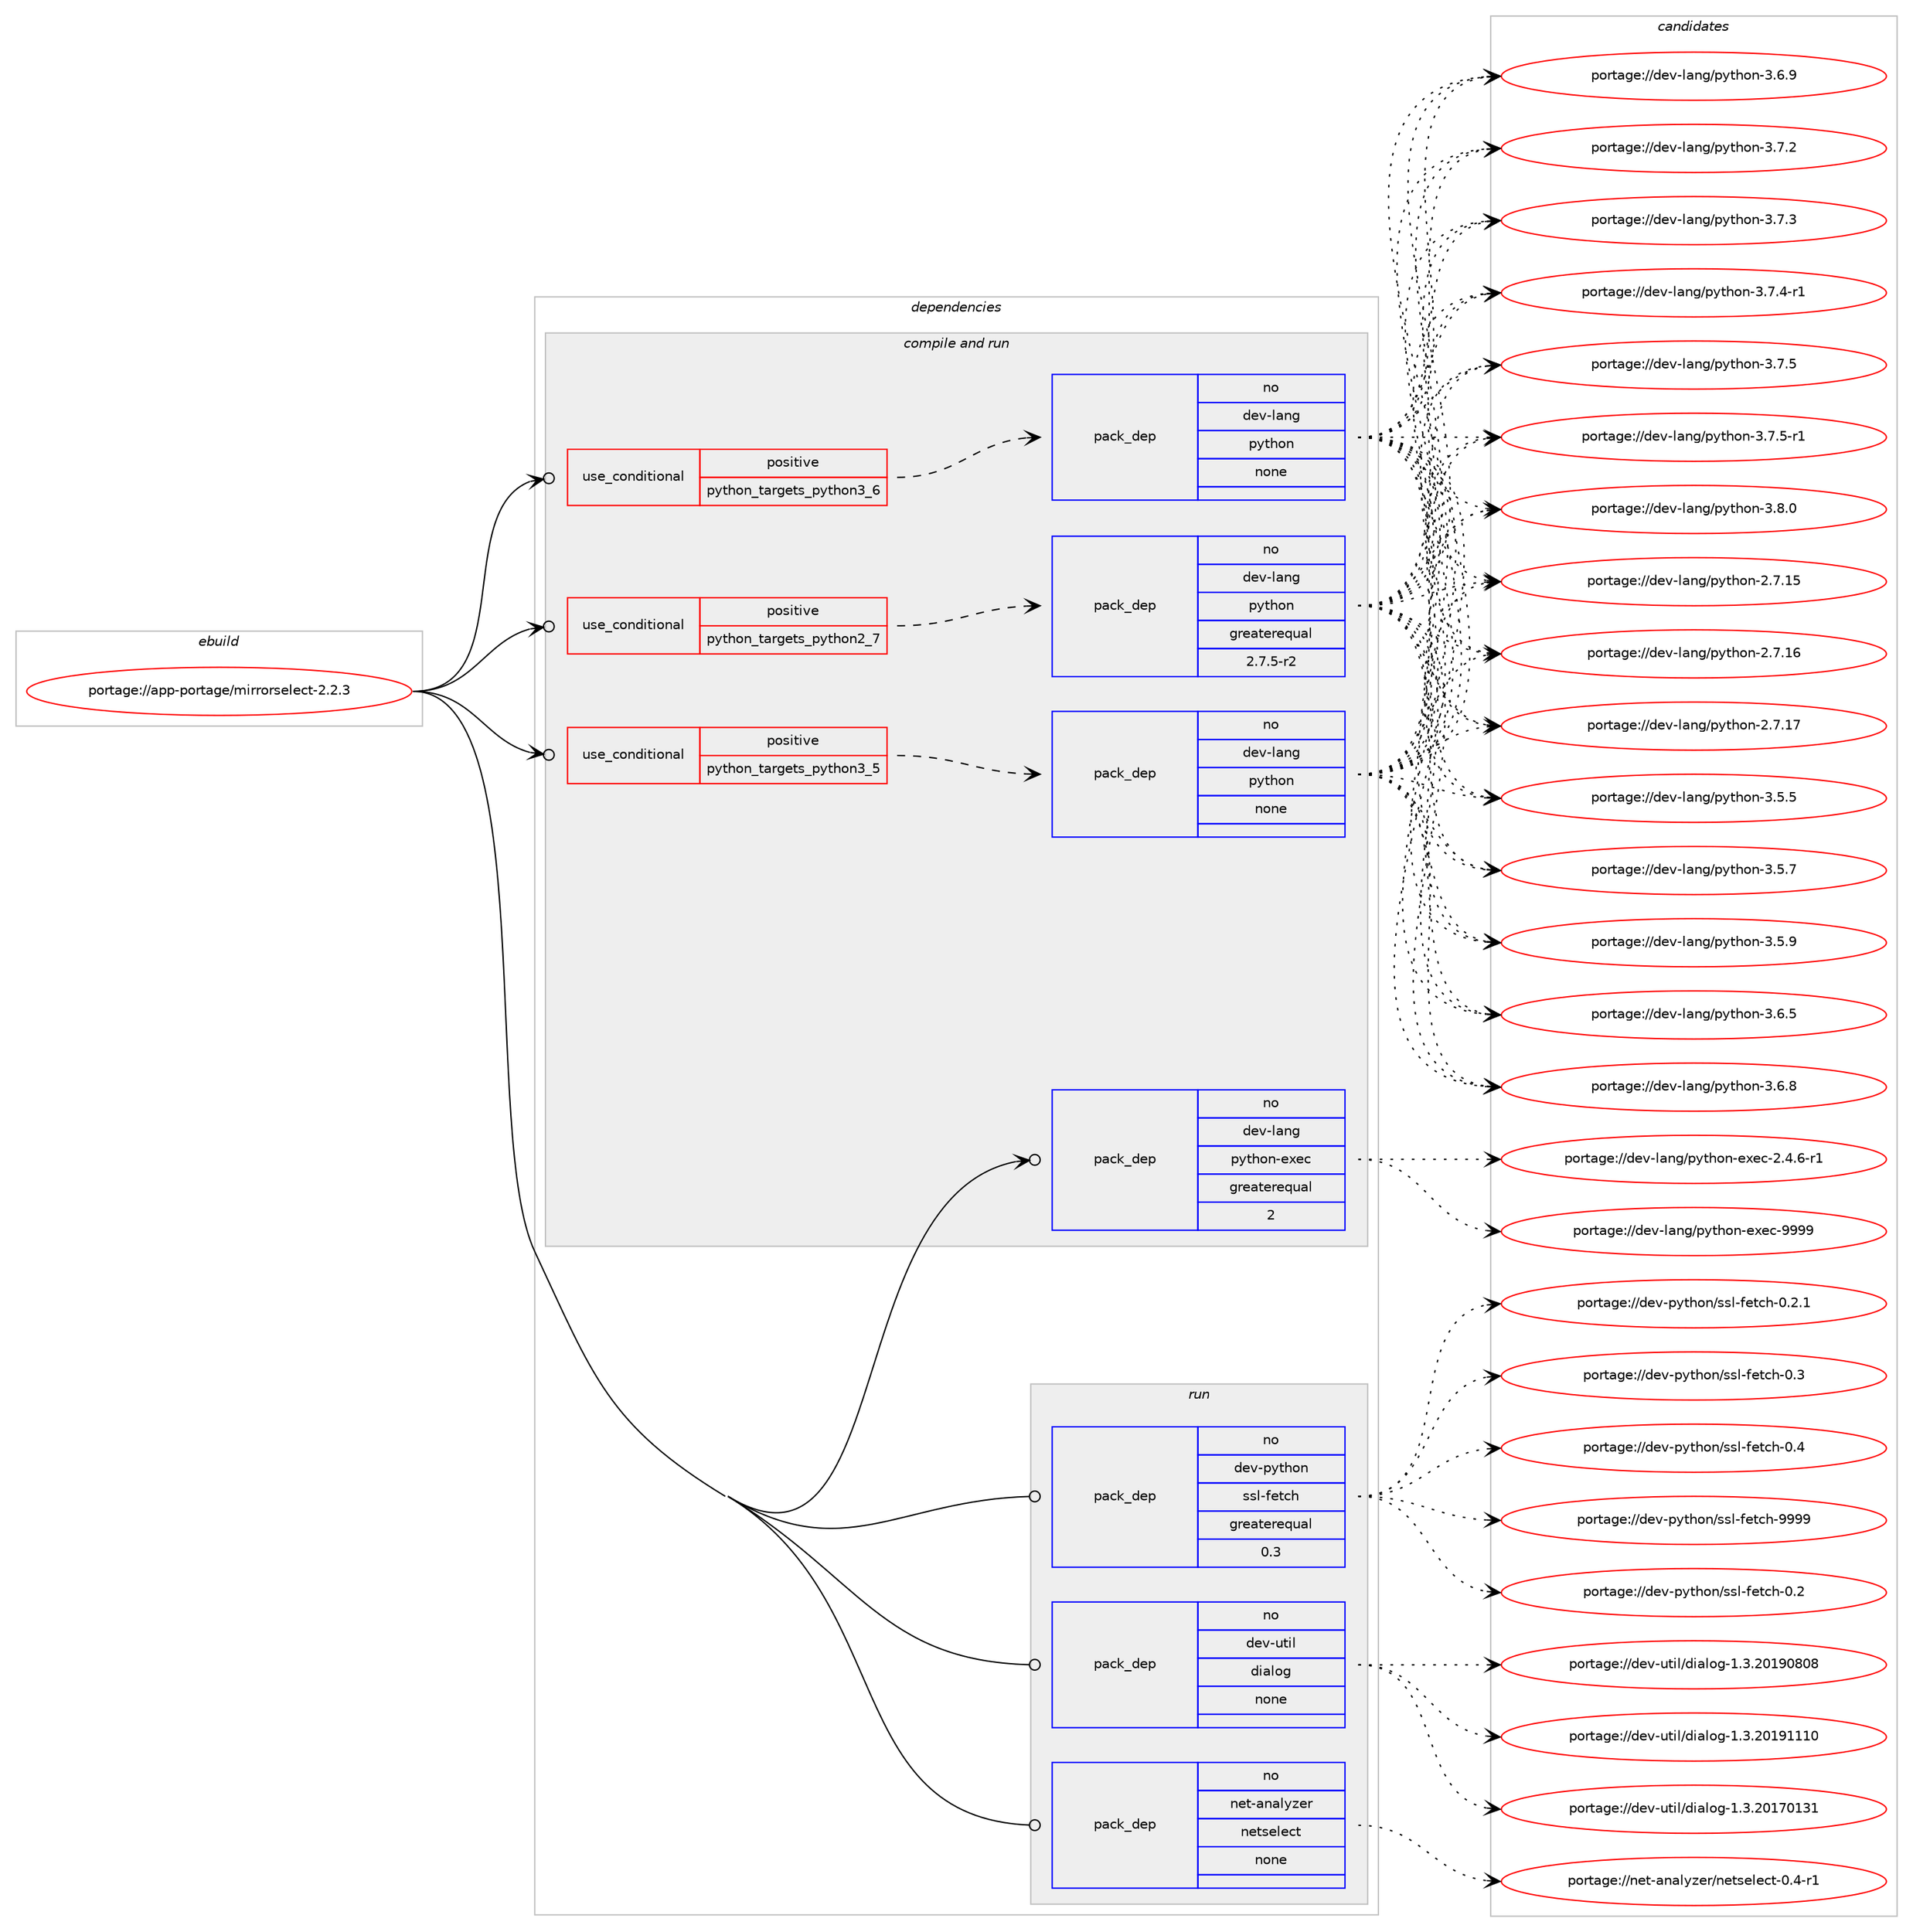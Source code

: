 digraph prolog {

# *************
# Graph options
# *************

newrank=true;
concentrate=true;
compound=true;
graph [rankdir=LR,fontname=Helvetica,fontsize=10,ranksep=1.5];#, ranksep=2.5, nodesep=0.2];
edge  [arrowhead=vee];
node  [fontname=Helvetica,fontsize=10];

# **********
# The ebuild
# **********

subgraph cluster_leftcol {
color=gray;
rank=same;
label=<<i>ebuild</i>>;
id [label="portage://app-portage/mirrorselect-2.2.3", color=red, width=4, href="../app-portage/mirrorselect-2.2.3.svg"];
}

# ****************
# The dependencies
# ****************

subgraph cluster_midcol {
color=gray;
label=<<i>dependencies</i>>;
subgraph cluster_compile {
fillcolor="#eeeeee";
style=filled;
label=<<i>compile</i>>;
}
subgraph cluster_compileandrun {
fillcolor="#eeeeee";
style=filled;
label=<<i>compile and run</i>>;
subgraph cond10336 {
dependency41979 [label=<<TABLE BORDER="0" CELLBORDER="1" CELLSPACING="0" CELLPADDING="4"><TR><TD ROWSPAN="3" CELLPADDING="10">use_conditional</TD></TR><TR><TD>positive</TD></TR><TR><TD>python_targets_python2_7</TD></TR></TABLE>>, shape=none, color=red];
subgraph pack30946 {
dependency41980 [label=<<TABLE BORDER="0" CELLBORDER="1" CELLSPACING="0" CELLPADDING="4" WIDTH="220"><TR><TD ROWSPAN="6" CELLPADDING="30">pack_dep</TD></TR><TR><TD WIDTH="110">no</TD></TR><TR><TD>dev-lang</TD></TR><TR><TD>python</TD></TR><TR><TD>greaterequal</TD></TR><TR><TD>2.7.5-r2</TD></TR></TABLE>>, shape=none, color=blue];
}
dependency41979:e -> dependency41980:w [weight=20,style="dashed",arrowhead="vee"];
}
id:e -> dependency41979:w [weight=20,style="solid",arrowhead="odotvee"];
subgraph cond10337 {
dependency41981 [label=<<TABLE BORDER="0" CELLBORDER="1" CELLSPACING="0" CELLPADDING="4"><TR><TD ROWSPAN="3" CELLPADDING="10">use_conditional</TD></TR><TR><TD>positive</TD></TR><TR><TD>python_targets_python3_5</TD></TR></TABLE>>, shape=none, color=red];
subgraph pack30947 {
dependency41982 [label=<<TABLE BORDER="0" CELLBORDER="1" CELLSPACING="0" CELLPADDING="4" WIDTH="220"><TR><TD ROWSPAN="6" CELLPADDING="30">pack_dep</TD></TR><TR><TD WIDTH="110">no</TD></TR><TR><TD>dev-lang</TD></TR><TR><TD>python</TD></TR><TR><TD>none</TD></TR><TR><TD></TD></TR></TABLE>>, shape=none, color=blue];
}
dependency41981:e -> dependency41982:w [weight=20,style="dashed",arrowhead="vee"];
}
id:e -> dependency41981:w [weight=20,style="solid",arrowhead="odotvee"];
subgraph cond10338 {
dependency41983 [label=<<TABLE BORDER="0" CELLBORDER="1" CELLSPACING="0" CELLPADDING="4"><TR><TD ROWSPAN="3" CELLPADDING="10">use_conditional</TD></TR><TR><TD>positive</TD></TR><TR><TD>python_targets_python3_6</TD></TR></TABLE>>, shape=none, color=red];
subgraph pack30948 {
dependency41984 [label=<<TABLE BORDER="0" CELLBORDER="1" CELLSPACING="0" CELLPADDING="4" WIDTH="220"><TR><TD ROWSPAN="6" CELLPADDING="30">pack_dep</TD></TR><TR><TD WIDTH="110">no</TD></TR><TR><TD>dev-lang</TD></TR><TR><TD>python</TD></TR><TR><TD>none</TD></TR><TR><TD></TD></TR></TABLE>>, shape=none, color=blue];
}
dependency41983:e -> dependency41984:w [weight=20,style="dashed",arrowhead="vee"];
}
id:e -> dependency41983:w [weight=20,style="solid",arrowhead="odotvee"];
subgraph pack30949 {
dependency41985 [label=<<TABLE BORDER="0" CELLBORDER="1" CELLSPACING="0" CELLPADDING="4" WIDTH="220"><TR><TD ROWSPAN="6" CELLPADDING="30">pack_dep</TD></TR><TR><TD WIDTH="110">no</TD></TR><TR><TD>dev-lang</TD></TR><TR><TD>python-exec</TD></TR><TR><TD>greaterequal</TD></TR><TR><TD>2</TD></TR></TABLE>>, shape=none, color=blue];
}
id:e -> dependency41985:w [weight=20,style="solid",arrowhead="odotvee"];
}
subgraph cluster_run {
fillcolor="#eeeeee";
style=filled;
label=<<i>run</i>>;
subgraph pack30950 {
dependency41986 [label=<<TABLE BORDER="0" CELLBORDER="1" CELLSPACING="0" CELLPADDING="4" WIDTH="220"><TR><TD ROWSPAN="6" CELLPADDING="30">pack_dep</TD></TR><TR><TD WIDTH="110">no</TD></TR><TR><TD>dev-python</TD></TR><TR><TD>ssl-fetch</TD></TR><TR><TD>greaterequal</TD></TR><TR><TD>0.3</TD></TR></TABLE>>, shape=none, color=blue];
}
id:e -> dependency41986:w [weight=20,style="solid",arrowhead="odot"];
subgraph pack30951 {
dependency41987 [label=<<TABLE BORDER="0" CELLBORDER="1" CELLSPACING="0" CELLPADDING="4" WIDTH="220"><TR><TD ROWSPAN="6" CELLPADDING="30">pack_dep</TD></TR><TR><TD WIDTH="110">no</TD></TR><TR><TD>dev-util</TD></TR><TR><TD>dialog</TD></TR><TR><TD>none</TD></TR><TR><TD></TD></TR></TABLE>>, shape=none, color=blue];
}
id:e -> dependency41987:w [weight=20,style="solid",arrowhead="odot"];
subgraph pack30952 {
dependency41988 [label=<<TABLE BORDER="0" CELLBORDER="1" CELLSPACING="0" CELLPADDING="4" WIDTH="220"><TR><TD ROWSPAN="6" CELLPADDING="30">pack_dep</TD></TR><TR><TD WIDTH="110">no</TD></TR><TR><TD>net-analyzer</TD></TR><TR><TD>netselect</TD></TR><TR><TD>none</TD></TR><TR><TD></TD></TR></TABLE>>, shape=none, color=blue];
}
id:e -> dependency41988:w [weight=20,style="solid",arrowhead="odot"];
}
}

# **************
# The candidates
# **************

subgraph cluster_choices {
rank=same;
color=gray;
label=<<i>candidates</i>>;

subgraph choice30946 {
color=black;
nodesep=1;
choiceportage10010111845108971101034711212111610411111045504655464953 [label="portage://dev-lang/python-2.7.15", color=red, width=4,href="../dev-lang/python-2.7.15.svg"];
choiceportage10010111845108971101034711212111610411111045504655464954 [label="portage://dev-lang/python-2.7.16", color=red, width=4,href="../dev-lang/python-2.7.16.svg"];
choiceportage10010111845108971101034711212111610411111045504655464955 [label="portage://dev-lang/python-2.7.17", color=red, width=4,href="../dev-lang/python-2.7.17.svg"];
choiceportage100101118451089711010347112121116104111110455146534653 [label="portage://dev-lang/python-3.5.5", color=red, width=4,href="../dev-lang/python-3.5.5.svg"];
choiceportage100101118451089711010347112121116104111110455146534655 [label="portage://dev-lang/python-3.5.7", color=red, width=4,href="../dev-lang/python-3.5.7.svg"];
choiceportage100101118451089711010347112121116104111110455146534657 [label="portage://dev-lang/python-3.5.9", color=red, width=4,href="../dev-lang/python-3.5.9.svg"];
choiceportage100101118451089711010347112121116104111110455146544653 [label="portage://dev-lang/python-3.6.5", color=red, width=4,href="../dev-lang/python-3.6.5.svg"];
choiceportage100101118451089711010347112121116104111110455146544656 [label="portage://dev-lang/python-3.6.8", color=red, width=4,href="../dev-lang/python-3.6.8.svg"];
choiceportage100101118451089711010347112121116104111110455146544657 [label="portage://dev-lang/python-3.6.9", color=red, width=4,href="../dev-lang/python-3.6.9.svg"];
choiceportage100101118451089711010347112121116104111110455146554650 [label="portage://dev-lang/python-3.7.2", color=red, width=4,href="../dev-lang/python-3.7.2.svg"];
choiceportage100101118451089711010347112121116104111110455146554651 [label="portage://dev-lang/python-3.7.3", color=red, width=4,href="../dev-lang/python-3.7.3.svg"];
choiceportage1001011184510897110103471121211161041111104551465546524511449 [label="portage://dev-lang/python-3.7.4-r1", color=red, width=4,href="../dev-lang/python-3.7.4-r1.svg"];
choiceportage100101118451089711010347112121116104111110455146554653 [label="portage://dev-lang/python-3.7.5", color=red, width=4,href="../dev-lang/python-3.7.5.svg"];
choiceportage1001011184510897110103471121211161041111104551465546534511449 [label="portage://dev-lang/python-3.7.5-r1", color=red, width=4,href="../dev-lang/python-3.7.5-r1.svg"];
choiceportage100101118451089711010347112121116104111110455146564648 [label="portage://dev-lang/python-3.8.0", color=red, width=4,href="../dev-lang/python-3.8.0.svg"];
dependency41980:e -> choiceportage10010111845108971101034711212111610411111045504655464953:w [style=dotted,weight="100"];
dependency41980:e -> choiceportage10010111845108971101034711212111610411111045504655464954:w [style=dotted,weight="100"];
dependency41980:e -> choiceportage10010111845108971101034711212111610411111045504655464955:w [style=dotted,weight="100"];
dependency41980:e -> choiceportage100101118451089711010347112121116104111110455146534653:w [style=dotted,weight="100"];
dependency41980:e -> choiceportage100101118451089711010347112121116104111110455146534655:w [style=dotted,weight="100"];
dependency41980:e -> choiceportage100101118451089711010347112121116104111110455146534657:w [style=dotted,weight="100"];
dependency41980:e -> choiceportage100101118451089711010347112121116104111110455146544653:w [style=dotted,weight="100"];
dependency41980:e -> choiceportage100101118451089711010347112121116104111110455146544656:w [style=dotted,weight="100"];
dependency41980:e -> choiceportage100101118451089711010347112121116104111110455146544657:w [style=dotted,weight="100"];
dependency41980:e -> choiceportage100101118451089711010347112121116104111110455146554650:w [style=dotted,weight="100"];
dependency41980:e -> choiceportage100101118451089711010347112121116104111110455146554651:w [style=dotted,weight="100"];
dependency41980:e -> choiceportage1001011184510897110103471121211161041111104551465546524511449:w [style=dotted,weight="100"];
dependency41980:e -> choiceportage100101118451089711010347112121116104111110455146554653:w [style=dotted,weight="100"];
dependency41980:e -> choiceportage1001011184510897110103471121211161041111104551465546534511449:w [style=dotted,weight="100"];
dependency41980:e -> choiceportage100101118451089711010347112121116104111110455146564648:w [style=dotted,weight="100"];
}
subgraph choice30947 {
color=black;
nodesep=1;
choiceportage10010111845108971101034711212111610411111045504655464953 [label="portage://dev-lang/python-2.7.15", color=red, width=4,href="../dev-lang/python-2.7.15.svg"];
choiceportage10010111845108971101034711212111610411111045504655464954 [label="portage://dev-lang/python-2.7.16", color=red, width=4,href="../dev-lang/python-2.7.16.svg"];
choiceportage10010111845108971101034711212111610411111045504655464955 [label="portage://dev-lang/python-2.7.17", color=red, width=4,href="../dev-lang/python-2.7.17.svg"];
choiceportage100101118451089711010347112121116104111110455146534653 [label="portage://dev-lang/python-3.5.5", color=red, width=4,href="../dev-lang/python-3.5.5.svg"];
choiceportage100101118451089711010347112121116104111110455146534655 [label="portage://dev-lang/python-3.5.7", color=red, width=4,href="../dev-lang/python-3.5.7.svg"];
choiceportage100101118451089711010347112121116104111110455146534657 [label="portage://dev-lang/python-3.5.9", color=red, width=4,href="../dev-lang/python-3.5.9.svg"];
choiceportage100101118451089711010347112121116104111110455146544653 [label="portage://dev-lang/python-3.6.5", color=red, width=4,href="../dev-lang/python-3.6.5.svg"];
choiceportage100101118451089711010347112121116104111110455146544656 [label="portage://dev-lang/python-3.6.8", color=red, width=4,href="../dev-lang/python-3.6.8.svg"];
choiceportage100101118451089711010347112121116104111110455146544657 [label="portage://dev-lang/python-3.6.9", color=red, width=4,href="../dev-lang/python-3.6.9.svg"];
choiceportage100101118451089711010347112121116104111110455146554650 [label="portage://dev-lang/python-3.7.2", color=red, width=4,href="../dev-lang/python-3.7.2.svg"];
choiceportage100101118451089711010347112121116104111110455146554651 [label="portage://dev-lang/python-3.7.3", color=red, width=4,href="../dev-lang/python-3.7.3.svg"];
choiceportage1001011184510897110103471121211161041111104551465546524511449 [label="portage://dev-lang/python-3.7.4-r1", color=red, width=4,href="../dev-lang/python-3.7.4-r1.svg"];
choiceportage100101118451089711010347112121116104111110455146554653 [label="portage://dev-lang/python-3.7.5", color=red, width=4,href="../dev-lang/python-3.7.5.svg"];
choiceportage1001011184510897110103471121211161041111104551465546534511449 [label="portage://dev-lang/python-3.7.5-r1", color=red, width=4,href="../dev-lang/python-3.7.5-r1.svg"];
choiceportage100101118451089711010347112121116104111110455146564648 [label="portage://dev-lang/python-3.8.0", color=red, width=4,href="../dev-lang/python-3.8.0.svg"];
dependency41982:e -> choiceportage10010111845108971101034711212111610411111045504655464953:w [style=dotted,weight="100"];
dependency41982:e -> choiceportage10010111845108971101034711212111610411111045504655464954:w [style=dotted,weight="100"];
dependency41982:e -> choiceportage10010111845108971101034711212111610411111045504655464955:w [style=dotted,weight="100"];
dependency41982:e -> choiceportage100101118451089711010347112121116104111110455146534653:w [style=dotted,weight="100"];
dependency41982:e -> choiceportage100101118451089711010347112121116104111110455146534655:w [style=dotted,weight="100"];
dependency41982:e -> choiceportage100101118451089711010347112121116104111110455146534657:w [style=dotted,weight="100"];
dependency41982:e -> choiceportage100101118451089711010347112121116104111110455146544653:w [style=dotted,weight="100"];
dependency41982:e -> choiceportage100101118451089711010347112121116104111110455146544656:w [style=dotted,weight="100"];
dependency41982:e -> choiceportage100101118451089711010347112121116104111110455146544657:w [style=dotted,weight="100"];
dependency41982:e -> choiceportage100101118451089711010347112121116104111110455146554650:w [style=dotted,weight="100"];
dependency41982:e -> choiceportage100101118451089711010347112121116104111110455146554651:w [style=dotted,weight="100"];
dependency41982:e -> choiceportage1001011184510897110103471121211161041111104551465546524511449:w [style=dotted,weight="100"];
dependency41982:e -> choiceportage100101118451089711010347112121116104111110455146554653:w [style=dotted,weight="100"];
dependency41982:e -> choiceportage1001011184510897110103471121211161041111104551465546534511449:w [style=dotted,weight="100"];
dependency41982:e -> choiceportage100101118451089711010347112121116104111110455146564648:w [style=dotted,weight="100"];
}
subgraph choice30948 {
color=black;
nodesep=1;
choiceportage10010111845108971101034711212111610411111045504655464953 [label="portage://dev-lang/python-2.7.15", color=red, width=4,href="../dev-lang/python-2.7.15.svg"];
choiceportage10010111845108971101034711212111610411111045504655464954 [label="portage://dev-lang/python-2.7.16", color=red, width=4,href="../dev-lang/python-2.7.16.svg"];
choiceportage10010111845108971101034711212111610411111045504655464955 [label="portage://dev-lang/python-2.7.17", color=red, width=4,href="../dev-lang/python-2.7.17.svg"];
choiceportage100101118451089711010347112121116104111110455146534653 [label="portage://dev-lang/python-3.5.5", color=red, width=4,href="../dev-lang/python-3.5.5.svg"];
choiceportage100101118451089711010347112121116104111110455146534655 [label="portage://dev-lang/python-3.5.7", color=red, width=4,href="../dev-lang/python-3.5.7.svg"];
choiceportage100101118451089711010347112121116104111110455146534657 [label="portage://dev-lang/python-3.5.9", color=red, width=4,href="../dev-lang/python-3.5.9.svg"];
choiceportage100101118451089711010347112121116104111110455146544653 [label="portage://dev-lang/python-3.6.5", color=red, width=4,href="../dev-lang/python-3.6.5.svg"];
choiceportage100101118451089711010347112121116104111110455146544656 [label="portage://dev-lang/python-3.6.8", color=red, width=4,href="../dev-lang/python-3.6.8.svg"];
choiceportage100101118451089711010347112121116104111110455146544657 [label="portage://dev-lang/python-3.6.9", color=red, width=4,href="../dev-lang/python-3.6.9.svg"];
choiceportage100101118451089711010347112121116104111110455146554650 [label="portage://dev-lang/python-3.7.2", color=red, width=4,href="../dev-lang/python-3.7.2.svg"];
choiceportage100101118451089711010347112121116104111110455146554651 [label="portage://dev-lang/python-3.7.3", color=red, width=4,href="../dev-lang/python-3.7.3.svg"];
choiceportage1001011184510897110103471121211161041111104551465546524511449 [label="portage://dev-lang/python-3.7.4-r1", color=red, width=4,href="../dev-lang/python-3.7.4-r1.svg"];
choiceportage100101118451089711010347112121116104111110455146554653 [label="portage://dev-lang/python-3.7.5", color=red, width=4,href="../dev-lang/python-3.7.5.svg"];
choiceportage1001011184510897110103471121211161041111104551465546534511449 [label="portage://dev-lang/python-3.7.5-r1", color=red, width=4,href="../dev-lang/python-3.7.5-r1.svg"];
choiceportage100101118451089711010347112121116104111110455146564648 [label="portage://dev-lang/python-3.8.0", color=red, width=4,href="../dev-lang/python-3.8.0.svg"];
dependency41984:e -> choiceportage10010111845108971101034711212111610411111045504655464953:w [style=dotted,weight="100"];
dependency41984:e -> choiceportage10010111845108971101034711212111610411111045504655464954:w [style=dotted,weight="100"];
dependency41984:e -> choiceportage10010111845108971101034711212111610411111045504655464955:w [style=dotted,weight="100"];
dependency41984:e -> choiceportage100101118451089711010347112121116104111110455146534653:w [style=dotted,weight="100"];
dependency41984:e -> choiceportage100101118451089711010347112121116104111110455146534655:w [style=dotted,weight="100"];
dependency41984:e -> choiceportage100101118451089711010347112121116104111110455146534657:w [style=dotted,weight="100"];
dependency41984:e -> choiceportage100101118451089711010347112121116104111110455146544653:w [style=dotted,weight="100"];
dependency41984:e -> choiceportage100101118451089711010347112121116104111110455146544656:w [style=dotted,weight="100"];
dependency41984:e -> choiceportage100101118451089711010347112121116104111110455146544657:w [style=dotted,weight="100"];
dependency41984:e -> choiceportage100101118451089711010347112121116104111110455146554650:w [style=dotted,weight="100"];
dependency41984:e -> choiceportage100101118451089711010347112121116104111110455146554651:w [style=dotted,weight="100"];
dependency41984:e -> choiceportage1001011184510897110103471121211161041111104551465546524511449:w [style=dotted,weight="100"];
dependency41984:e -> choiceportage100101118451089711010347112121116104111110455146554653:w [style=dotted,weight="100"];
dependency41984:e -> choiceportage1001011184510897110103471121211161041111104551465546534511449:w [style=dotted,weight="100"];
dependency41984:e -> choiceportage100101118451089711010347112121116104111110455146564648:w [style=dotted,weight="100"];
}
subgraph choice30949 {
color=black;
nodesep=1;
choiceportage10010111845108971101034711212111610411111045101120101994550465246544511449 [label="portage://dev-lang/python-exec-2.4.6-r1", color=red, width=4,href="../dev-lang/python-exec-2.4.6-r1.svg"];
choiceportage10010111845108971101034711212111610411111045101120101994557575757 [label="portage://dev-lang/python-exec-9999", color=red, width=4,href="../dev-lang/python-exec-9999.svg"];
dependency41985:e -> choiceportage10010111845108971101034711212111610411111045101120101994550465246544511449:w [style=dotted,weight="100"];
dependency41985:e -> choiceportage10010111845108971101034711212111610411111045101120101994557575757:w [style=dotted,weight="100"];
}
subgraph choice30950 {
color=black;
nodesep=1;
choiceportage1001011184511212111610411111047115115108451021011169910445484650 [label="portage://dev-python/ssl-fetch-0.2", color=red, width=4,href="../dev-python/ssl-fetch-0.2.svg"];
choiceportage10010111845112121116104111110471151151084510210111699104454846504649 [label="portage://dev-python/ssl-fetch-0.2.1", color=red, width=4,href="../dev-python/ssl-fetch-0.2.1.svg"];
choiceportage1001011184511212111610411111047115115108451021011169910445484651 [label="portage://dev-python/ssl-fetch-0.3", color=red, width=4,href="../dev-python/ssl-fetch-0.3.svg"];
choiceportage1001011184511212111610411111047115115108451021011169910445484652 [label="portage://dev-python/ssl-fetch-0.4", color=red, width=4,href="../dev-python/ssl-fetch-0.4.svg"];
choiceportage100101118451121211161041111104711511510845102101116991044557575757 [label="portage://dev-python/ssl-fetch-9999", color=red, width=4,href="../dev-python/ssl-fetch-9999.svg"];
dependency41986:e -> choiceportage1001011184511212111610411111047115115108451021011169910445484650:w [style=dotted,weight="100"];
dependency41986:e -> choiceportage10010111845112121116104111110471151151084510210111699104454846504649:w [style=dotted,weight="100"];
dependency41986:e -> choiceportage1001011184511212111610411111047115115108451021011169910445484651:w [style=dotted,weight="100"];
dependency41986:e -> choiceportage1001011184511212111610411111047115115108451021011169910445484652:w [style=dotted,weight="100"];
dependency41986:e -> choiceportage100101118451121211161041111104711511510845102101116991044557575757:w [style=dotted,weight="100"];
}
subgraph choice30951 {
color=black;
nodesep=1;
choiceportage10010111845117116105108471001059710811110345494651465048495548495149 [label="portage://dev-util/dialog-1.3.20170131", color=red, width=4,href="../dev-util/dialog-1.3.20170131.svg"];
choiceportage10010111845117116105108471001059710811110345494651465048495748564856 [label="portage://dev-util/dialog-1.3.20190808", color=red, width=4,href="../dev-util/dialog-1.3.20190808.svg"];
choiceportage10010111845117116105108471001059710811110345494651465048495749494948 [label="portage://dev-util/dialog-1.3.20191110", color=red, width=4,href="../dev-util/dialog-1.3.20191110.svg"];
dependency41987:e -> choiceportage10010111845117116105108471001059710811110345494651465048495548495149:w [style=dotted,weight="100"];
dependency41987:e -> choiceportage10010111845117116105108471001059710811110345494651465048495748564856:w [style=dotted,weight="100"];
dependency41987:e -> choiceportage10010111845117116105108471001059710811110345494651465048495749494948:w [style=dotted,weight="100"];
}
subgraph choice30952 {
color=black;
nodesep=1;
choiceportage1101011164597110971081211221011144711010111611510110810199116454846524511449 [label="portage://net-analyzer/netselect-0.4-r1", color=red, width=4,href="../net-analyzer/netselect-0.4-r1.svg"];
dependency41988:e -> choiceportage1101011164597110971081211221011144711010111611510110810199116454846524511449:w [style=dotted,weight="100"];
}
}

}
